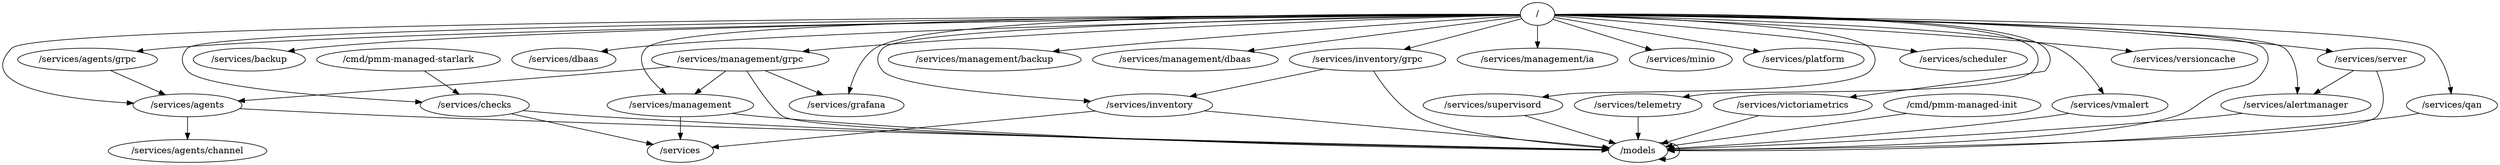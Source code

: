 digraph packages {
	"/" -> "/models";
	"/" -> "/services/agents";
	"/" -> "/services/agents/grpc";
	"/" -> "/services/alertmanager";
	"/" -> "/services/backup";
	"/" -> "/services/checks";
	"/" -> "/services/dbaas";
	"/" -> "/services/grafana";
	"/" -> "/services/inventory";
	"/" -> "/services/inventory/grpc";
	"/" -> "/services/management";
	"/" -> "/services/management/backup";
	"/" -> "/services/management/dbaas";
	"/" -> "/services/management/grpc";
	"/" -> "/services/management/ia";
	"/" -> "/services/minio";
	"/" -> "/services/platform";
	"/" -> "/services/qan";
	"/" -> "/services/scheduler";
	"/" -> "/services/server";
	"/" -> "/services/supervisord";
	"/" -> "/services/telemetry";
	"/" -> "/services/versioncache";
	"/" -> "/services/victoriametrics";
	"/" -> "/services/vmalert";
	"/cmd/pmm-managed-init" -> "/models";
	"/cmd/pmm-managed-starlark" -> "/services/checks";
	"/models" -> "/models";
	"/services/agents" -> "/models";
	"/services/agents" -> "/services/agents/channel";
	"/services/agents/grpc" -> "/services/agents";
	"/services/alertmanager" -> "/models";
	"/services/checks" -> "/models";
	"/services/checks" -> "/services";
	"/services/inventory" -> "/models";
	"/services/inventory" -> "/services";
	"/services/inventory/grpc" -> "/models";
	"/services/inventory/grpc" -> "/services/inventory";
	"/services/management" -> "/models";
	"/services/management" -> "/services";
	"/services/management/grpc" -> "/models";
	"/services/management/grpc" -> "/services/agents";
	"/services/management/grpc" -> "/services/grafana";
	"/services/management/grpc" -> "/services/management";
	"/services/qan" -> "/models";
	"/services/server" -> "/models";
	"/services/server" -> "/services/alertmanager";
	"/services/supervisord" -> "/models";
	"/services/telemetry" -> "/models";
	"/services/victoriametrics" -> "/models";
	"/services/vmalert" -> "/models";
}
